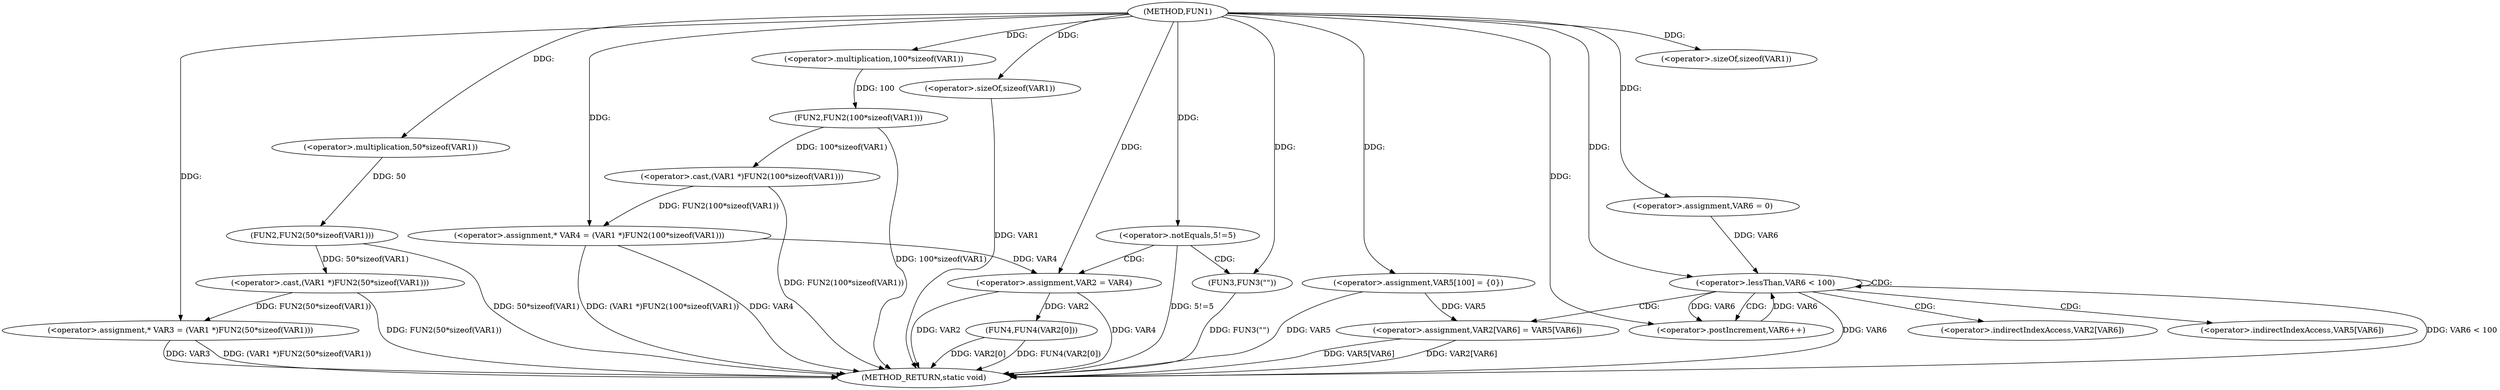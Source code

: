 digraph FUN1 {  
"1000100" [label = "(METHOD,FUN1)" ]
"1000162" [label = "(METHOD_RETURN,static void)" ]
"1000104" [label = "(<operator>.assignment,* VAR3 = (VAR1 *)FUN2(50*sizeof(VAR1)))" ]
"1000106" [label = "(<operator>.cast,(VAR1 *)FUN2(50*sizeof(VAR1)))" ]
"1000108" [label = "(FUN2,FUN2(50*sizeof(VAR1)))" ]
"1000109" [label = "(<operator>.multiplication,50*sizeof(VAR1))" ]
"1000111" [label = "(<operator>.sizeOf,sizeof(VAR1))" ]
"1000114" [label = "(<operator>.assignment,* VAR4 = (VAR1 *)FUN2(100*sizeof(VAR1)))" ]
"1000116" [label = "(<operator>.cast,(VAR1 *)FUN2(100*sizeof(VAR1)))" ]
"1000118" [label = "(FUN2,FUN2(100*sizeof(VAR1)))" ]
"1000119" [label = "(<operator>.multiplication,100*sizeof(VAR1))" ]
"1000121" [label = "(<operator>.sizeOf,sizeof(VAR1))" ]
"1000124" [label = "(<operator>.notEquals,5!=5)" ]
"1000128" [label = "(FUN3,FUN3(\"\"))" ]
"1000132" [label = "(<operator>.assignment,VAR2 = VAR4)" ]
"1000137" [label = "(<operator>.assignment,VAR5[100] = {0})" ]
"1000142" [label = "(<operator>.assignment,VAR6 = 0)" ]
"1000145" [label = "(<operator>.lessThan,VAR6 < 100)" ]
"1000148" [label = "(<operator>.postIncrement,VAR6++)" ]
"1000151" [label = "(<operator>.assignment,VAR2[VAR6] = VAR5[VAR6])" ]
"1000158" [label = "(FUN4,FUN4(VAR2[0]))" ]
"1000152" [label = "(<operator>.indirectIndexAccess,VAR2[VAR6])" ]
"1000155" [label = "(<operator>.indirectIndexAccess,VAR5[VAR6])" ]
  "1000158" -> "1000162"  [ label = "DDG: VAR2[0]"] 
  "1000106" -> "1000162"  [ label = "DDG: FUN2(50*sizeof(VAR1))"] 
  "1000104" -> "1000162"  [ label = "DDG: VAR3"] 
  "1000151" -> "1000162"  [ label = "DDG: VAR2[VAR6]"] 
  "1000116" -> "1000162"  [ label = "DDG: FUN2(100*sizeof(VAR1))"] 
  "1000132" -> "1000162"  [ label = "DDG: VAR2"] 
  "1000118" -> "1000162"  [ label = "DDG: 100*sizeof(VAR1)"] 
  "1000145" -> "1000162"  [ label = "DDG: VAR6"] 
  "1000114" -> "1000162"  [ label = "DDG: (VAR1 *)FUN2(100*sizeof(VAR1))"] 
  "1000124" -> "1000162"  [ label = "DDG: 5!=5"] 
  "1000151" -> "1000162"  [ label = "DDG: VAR5[VAR6]"] 
  "1000158" -> "1000162"  [ label = "DDG: FUN4(VAR2[0])"] 
  "1000132" -> "1000162"  [ label = "DDG: VAR4"] 
  "1000114" -> "1000162"  [ label = "DDG: VAR4"] 
  "1000121" -> "1000162"  [ label = "DDG: VAR1"] 
  "1000145" -> "1000162"  [ label = "DDG: VAR6 < 100"] 
  "1000128" -> "1000162"  [ label = "DDG: FUN3(\"\")"] 
  "1000137" -> "1000162"  [ label = "DDG: VAR5"] 
  "1000104" -> "1000162"  [ label = "DDG: (VAR1 *)FUN2(50*sizeof(VAR1))"] 
  "1000108" -> "1000162"  [ label = "DDG: 50*sizeof(VAR1)"] 
  "1000106" -> "1000104"  [ label = "DDG: FUN2(50*sizeof(VAR1))"] 
  "1000100" -> "1000104"  [ label = "DDG: "] 
  "1000108" -> "1000106"  [ label = "DDG: 50*sizeof(VAR1)"] 
  "1000109" -> "1000108"  [ label = "DDG: 50"] 
  "1000100" -> "1000109"  [ label = "DDG: "] 
  "1000100" -> "1000111"  [ label = "DDG: "] 
  "1000116" -> "1000114"  [ label = "DDG: FUN2(100*sizeof(VAR1))"] 
  "1000100" -> "1000114"  [ label = "DDG: "] 
  "1000118" -> "1000116"  [ label = "DDG: 100*sizeof(VAR1)"] 
  "1000119" -> "1000118"  [ label = "DDG: 100"] 
  "1000100" -> "1000119"  [ label = "DDG: "] 
  "1000100" -> "1000121"  [ label = "DDG: "] 
  "1000100" -> "1000124"  [ label = "DDG: "] 
  "1000100" -> "1000128"  [ label = "DDG: "] 
  "1000114" -> "1000132"  [ label = "DDG: VAR4"] 
  "1000100" -> "1000132"  [ label = "DDG: "] 
  "1000100" -> "1000137"  [ label = "DDG: "] 
  "1000100" -> "1000142"  [ label = "DDG: "] 
  "1000148" -> "1000145"  [ label = "DDG: VAR6"] 
  "1000142" -> "1000145"  [ label = "DDG: VAR6"] 
  "1000100" -> "1000145"  [ label = "DDG: "] 
  "1000145" -> "1000148"  [ label = "DDG: VAR6"] 
  "1000100" -> "1000148"  [ label = "DDG: "] 
  "1000137" -> "1000151"  [ label = "DDG: VAR5"] 
  "1000132" -> "1000158"  [ label = "DDG: VAR2"] 
  "1000124" -> "1000132"  [ label = "CDG: "] 
  "1000124" -> "1000128"  [ label = "CDG: "] 
  "1000145" -> "1000155"  [ label = "CDG: "] 
  "1000145" -> "1000151"  [ label = "CDG: "] 
  "1000145" -> "1000145"  [ label = "CDG: "] 
  "1000145" -> "1000152"  [ label = "CDG: "] 
  "1000145" -> "1000148"  [ label = "CDG: "] 
}
